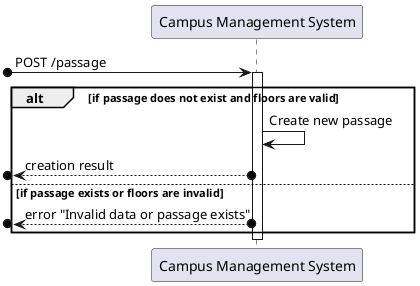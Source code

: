 @startuml SD Lv1

participant "Campus Management System" as system

[o-> system : POST /passage
activate system

alt if passage does not exist and floors are valid

    system -> system : Create new passage

    [o<--o system : creation result

else if passage exists or floors are invalid

    [o<--o system : error "Invalid data or passage exists"

end
deactivate system

@enduml
